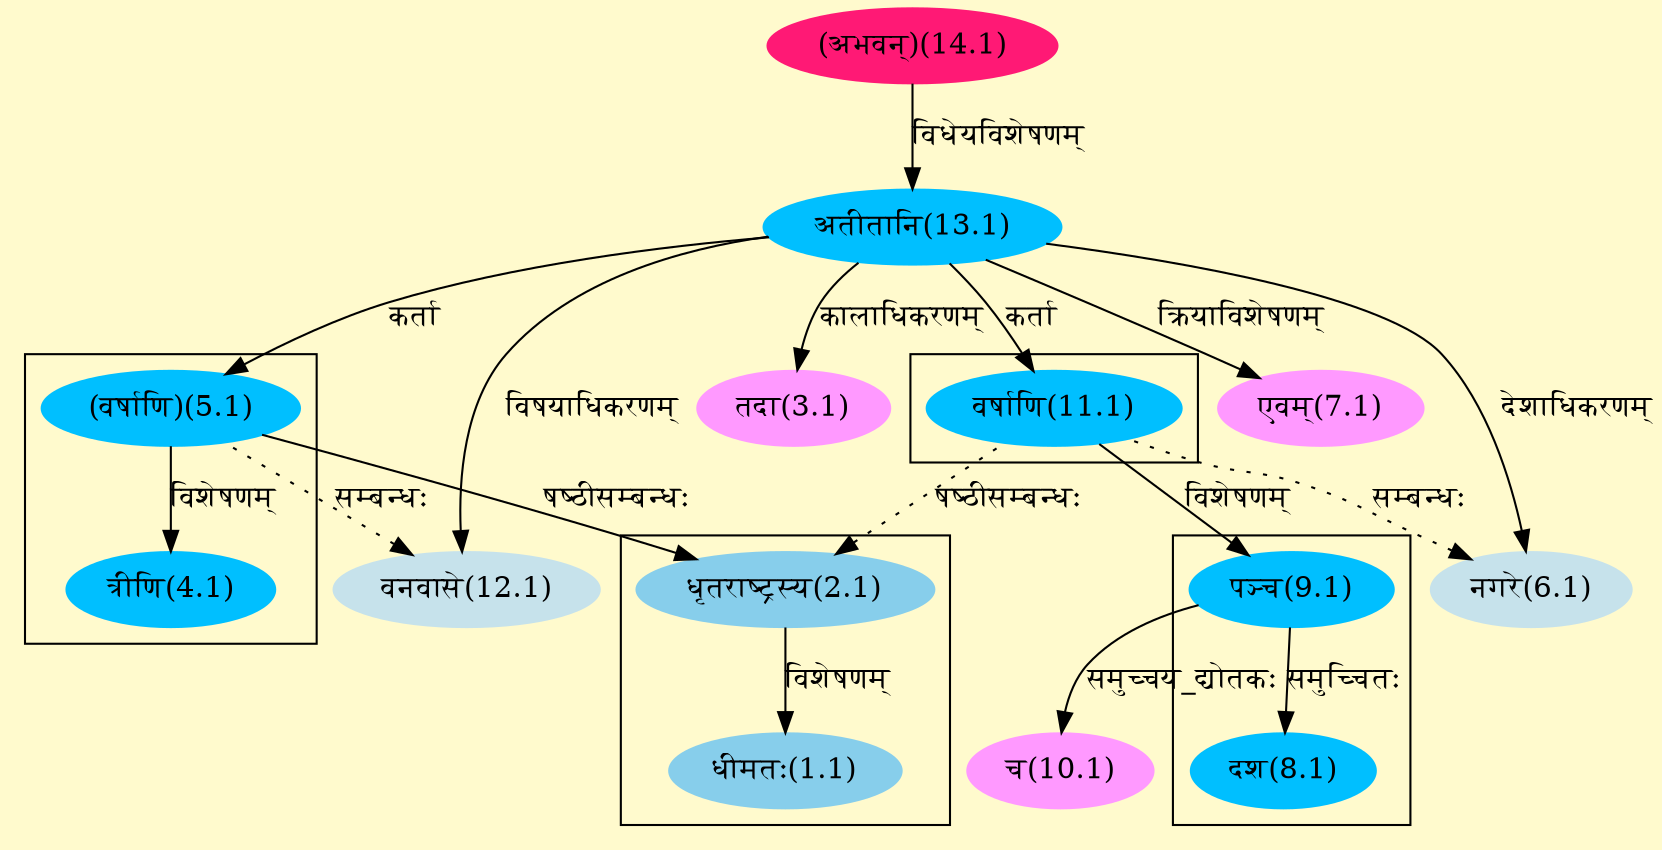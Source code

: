 digraph G{
rankdir=BT;
 compound=true;
 bgcolor="lemonchiffon1";

subgraph cluster_1{
Node1_1 [style=filled, color="#87CEEB" label = "धीमतः(1.1)"]
Node2_1 [style=filled, color="#87CEEB" label = "धृतराष्ट्रस्य(2.1)"]

}

subgraph cluster_2{
Node4_1 [style=filled, color="#00BFFF" label = "त्रीणि(4.1)"]
Node5_1 [style=filled, color="#00BFFF" label = "(वर्षाणि)(5.1)"]

}

subgraph cluster_3{
Node8_1 [style=filled, color="#00BFFF" label = "दश(8.1)"]
Node9_1 [style=filled, color="#00BFFF" label = "पञ्च(9.1)"]

}

subgraph cluster_4{
Node9_1 [style=filled, color="#00BFFF" label = "पञ्च(9.1)"]
Node11_1 [style=filled, color="#00BFFF" label = "वर्षाणि(11.1)"]

}
Node2_1 [style=filled, color="#87CEEB" label = "धृतराष्ट्रस्य(2.1)"]
Node5_1 [style=filled, color="#00BFFF" label = "(वर्षाणि)(5.1)"]
Node11_1 [style=filled, color="#00BFFF" label = "वर्षाणि(11.1)"]
Node3_1 [style=filled, color="#FF99FF" label = "तदा(3.1)"]
Node13_1 [style=filled, color="#00BFFF" label = "अतीतानि(13.1)"]
Node6_1 [style=filled, color="#C6E2EB" label = "नगरे(6.1)"]
Node7_1 [style=filled, color="#FF99FF" label = "एवम्(7.1)"]
Node10_1 [style=filled, color="#FF99FF" label = "च(10.1)"]
Node9_1 [style=filled, color="#00BFFF" label = "पञ्च(9.1)"]
Node12_1 [style=filled, color="#C6E2EB" label = "वनवासे(12.1)"]
Node14_1 [style=filled, color="#FF1975" label = "(अभवन्)(14.1)"]
/* Start of Relations section */

Node1_1 -> Node2_1 [  label="विशेषणम्"  dir="back" ]
Node2_1 -> Node5_1 [  label="षष्ठीसम्बन्धः"  dir="back" ]
Node2_1 -> Node11_1 [ style=dotted label="षष्ठीसम्बन्धः"  dir="back" ]
Node3_1 -> Node13_1 [  label="कालाधिकरणम्"  dir="back" ]
Node4_1 -> Node5_1 [  label="विशेषणम्"  dir="back" ]
Node5_1 -> Node13_1 [  label="कर्ता"  dir="back" ]
Node6_1 -> Node13_1 [  label="देशाधिकरणम्"  dir="back" ]
Node6_1 -> Node11_1 [ style=dotted label="सम्बन्धः"  dir="back" ]
Node7_1 -> Node13_1 [  label="क्रियाविशेषणम्"  dir="back" ]
Node8_1 -> Node9_1 [  label="समुच्चितः"  dir="back" ]
Node9_1 -> Node11_1 [  label="विशेषणम्"  dir="back" ]
Node10_1 -> Node9_1 [  label="समुच्चय_द्योतकः"  dir="back" ]
Node11_1 -> Node13_1 [  label="कर्ता"  dir="back" ]
Node12_1 -> Node13_1 [  label="विषयाधिकरणम्"  dir="back" ]
Node12_1 -> Node5_1 [ style=dotted label="सम्बन्धः"  dir="back" ]
Node13_1 -> Node14_1 [  label="विधेयविशेषणम्"  dir="back" ]
}
